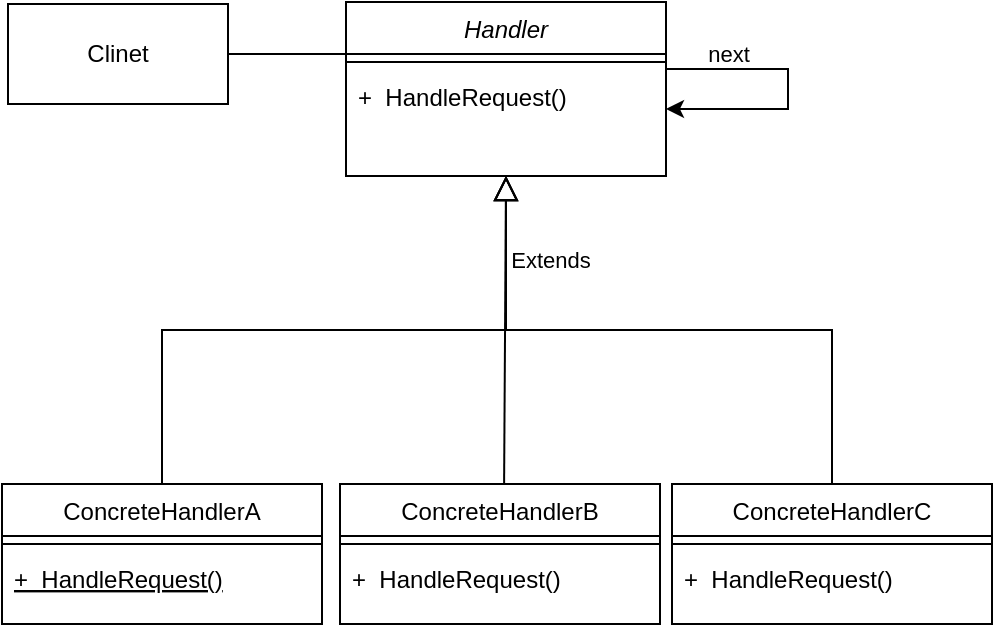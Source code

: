 <mxfile version="22.1.21" type="github">
  <diagram id="C5RBs43oDa-KdzZeNtuy" name="Page-1">
    <mxGraphModel dx="830" dy="439" grid="1" gridSize="10" guides="1" tooltips="1" connect="1" arrows="1" fold="1" page="1" pageScale="1" pageWidth="827" pageHeight="1169" math="0" shadow="0">
      <root>
        <mxCell id="WIyWlLk6GJQsqaUBKTNV-0" />
        <mxCell id="WIyWlLk6GJQsqaUBKTNV-1" parent="WIyWlLk6GJQsqaUBKTNV-0" />
        <mxCell id="_LkwICR5oa2rCTeM9bqj-21" value="" style="endArrow=block;endSize=10;endFill=0;shadow=0;strokeWidth=1;rounded=0;elbow=vertical;exitX=0.519;exitY=0.01;exitDx=0;exitDy=0;exitPerimeter=0;" edge="1" parent="WIyWlLk6GJQsqaUBKTNV-1">
          <mxGeometry width="160" relative="1" as="geometry">
            <mxPoint x="378.04" y="360.7" as="sourcePoint" />
            <mxPoint x="379" y="206" as="targetPoint" />
          </mxGeometry>
        </mxCell>
        <mxCell id="_LkwICR5oa2rCTeM9bqj-23" value="" style="group" vertex="1" connectable="0" parent="WIyWlLk6GJQsqaUBKTNV-1">
          <mxGeometry x="127" y="119" width="495" height="311" as="geometry" />
        </mxCell>
        <mxCell id="zkfFHV4jXpPFQw0GAbJ--0" value="Handler&#xa;" style="swimlane;fontStyle=2;align=center;verticalAlign=top;childLayout=stackLayout;horizontal=1;startSize=26;horizontalStack=0;resizeParent=1;resizeLast=0;collapsible=1;marginBottom=0;rounded=0;shadow=0;strokeWidth=1;" parent="_LkwICR5oa2rCTeM9bqj-23" vertex="1">
          <mxGeometry x="172" width="160" height="87" as="geometry">
            <mxRectangle x="230" y="140" width="160" height="26" as="alternateBounds" />
          </mxGeometry>
        </mxCell>
        <mxCell id="zkfFHV4jXpPFQw0GAbJ--4" value="" style="line;html=1;strokeWidth=1;align=left;verticalAlign=middle;spacingTop=-1;spacingLeft=3;spacingRight=3;rotatable=0;labelPosition=right;points=[];portConstraint=eastwest;" parent="zkfFHV4jXpPFQw0GAbJ--0" vertex="1">
          <mxGeometry y="26" width="160" height="8" as="geometry" />
        </mxCell>
        <mxCell id="zkfFHV4jXpPFQw0GAbJ--5" value="+  HandleRequest()&#xa;" style="text;align=left;verticalAlign=top;spacingLeft=4;spacingRight=4;overflow=hidden;rotatable=0;points=[[0,0.5],[1,0.5]];portConstraint=eastwest;" parent="zkfFHV4jXpPFQw0GAbJ--0" vertex="1">
          <mxGeometry y="34" width="160" height="26" as="geometry" />
        </mxCell>
        <mxCell id="zkfFHV4jXpPFQw0GAbJ--6" value="ConcreteHandlerA" style="swimlane;fontStyle=0;align=center;verticalAlign=top;childLayout=stackLayout;horizontal=1;startSize=26;horizontalStack=0;resizeParent=1;resizeLast=0;collapsible=1;marginBottom=0;rounded=0;shadow=0;strokeWidth=1;" parent="_LkwICR5oa2rCTeM9bqj-23" vertex="1">
          <mxGeometry y="241" width="160" height="70" as="geometry">
            <mxRectangle x="130" y="380" width="160" height="26" as="alternateBounds" />
          </mxGeometry>
        </mxCell>
        <mxCell id="zkfFHV4jXpPFQw0GAbJ--9" value="" style="line;html=1;strokeWidth=1;align=left;verticalAlign=middle;spacingTop=-1;spacingLeft=3;spacingRight=3;rotatable=0;labelPosition=right;points=[];portConstraint=eastwest;" parent="zkfFHV4jXpPFQw0GAbJ--6" vertex="1">
          <mxGeometry y="26" width="160" height="8" as="geometry" />
        </mxCell>
        <mxCell id="zkfFHV4jXpPFQw0GAbJ--10" value="+  HandleRequest()&#xa;" style="text;align=left;verticalAlign=top;spacingLeft=4;spacingRight=4;overflow=hidden;rotatable=0;points=[[0,0.5],[1,0.5]];portConstraint=eastwest;fontStyle=4" parent="zkfFHV4jXpPFQw0GAbJ--6" vertex="1">
          <mxGeometry y="34" width="160" height="26" as="geometry" />
        </mxCell>
        <mxCell id="zkfFHV4jXpPFQw0GAbJ--12" value="" style="endArrow=block;endSize=10;endFill=0;shadow=0;strokeWidth=1;rounded=0;edgeStyle=elbowEdgeStyle;elbow=vertical;" parent="_LkwICR5oa2rCTeM9bqj-23" source="zkfFHV4jXpPFQw0GAbJ--6" target="zkfFHV4jXpPFQw0GAbJ--0" edge="1">
          <mxGeometry width="160" relative="1" as="geometry">
            <mxPoint x="73" y="84" as="sourcePoint" />
            <mxPoint x="73" y="84" as="targetPoint" />
          </mxGeometry>
        </mxCell>
        <mxCell id="zkfFHV4jXpPFQw0GAbJ--13" value="ConcreteHandlerC" style="swimlane;fontStyle=0;align=center;verticalAlign=top;childLayout=stackLayout;horizontal=1;startSize=26;horizontalStack=0;resizeParent=1;resizeLast=0;collapsible=1;marginBottom=0;rounded=0;shadow=0;strokeWidth=1;" parent="_LkwICR5oa2rCTeM9bqj-23" vertex="1">
          <mxGeometry x="335" y="241" width="160" height="70" as="geometry">
            <mxRectangle x="340" y="380" width="170" height="26" as="alternateBounds" />
          </mxGeometry>
        </mxCell>
        <mxCell id="zkfFHV4jXpPFQw0GAbJ--15" value="" style="line;html=1;strokeWidth=1;align=left;verticalAlign=middle;spacingTop=-1;spacingLeft=3;spacingRight=3;rotatable=0;labelPosition=right;points=[];portConstraint=eastwest;" parent="zkfFHV4jXpPFQw0GAbJ--13" vertex="1">
          <mxGeometry y="26" width="160" height="8" as="geometry" />
        </mxCell>
        <mxCell id="zkfFHV4jXpPFQw0GAbJ--14" value="+  HandleRequest()&#xa;" style="text;align=left;verticalAlign=top;spacingLeft=4;spacingRight=4;overflow=hidden;rotatable=0;points=[[0,0.5],[1,0.5]];portConstraint=eastwest;" parent="zkfFHV4jXpPFQw0GAbJ--13" vertex="1">
          <mxGeometry y="34" width="160" height="26" as="geometry" />
        </mxCell>
        <mxCell id="zkfFHV4jXpPFQw0GAbJ--16" value="" style="endArrow=block;endSize=10;endFill=0;shadow=0;strokeWidth=1;rounded=0;edgeStyle=elbowEdgeStyle;elbow=vertical;" parent="_LkwICR5oa2rCTeM9bqj-23" source="zkfFHV4jXpPFQw0GAbJ--13" target="zkfFHV4jXpPFQw0GAbJ--0" edge="1">
          <mxGeometry width="160" relative="1" as="geometry">
            <mxPoint x="83" y="254" as="sourcePoint" />
            <mxPoint x="183" y="152" as="targetPoint" />
          </mxGeometry>
        </mxCell>
        <mxCell id="_LkwICR5oa2rCTeM9bqj-24" value="Extends" style="edgeLabel;html=1;align=center;verticalAlign=middle;resizable=0;points=[];" vertex="1" connectable="0" parent="zkfFHV4jXpPFQw0GAbJ--16">
          <mxGeometry x="0.701" y="2" relative="1" as="geometry">
            <mxPoint x="24" y="-6" as="offset" />
          </mxGeometry>
        </mxCell>
        <mxCell id="_LkwICR5oa2rCTeM9bqj-0" value="Clinet" style="html=1;whiteSpace=wrap;" vertex="1" parent="_LkwICR5oa2rCTeM9bqj-23">
          <mxGeometry x="3" y="1" width="110" height="50" as="geometry" />
        </mxCell>
        <mxCell id="_LkwICR5oa2rCTeM9bqj-2" style="edgeStyle=orthogonalEdgeStyle;rounded=0;orthogonalLoop=1;jettySize=auto;html=1;entryX=0.006;entryY=0.231;entryDx=0;entryDy=0;entryPerimeter=0;endArrow=none;endFill=0;" edge="1" parent="_LkwICR5oa2rCTeM9bqj-23" source="_LkwICR5oa2rCTeM9bqj-0">
          <mxGeometry relative="1" as="geometry">
            <mxPoint x="172.96" y="26.006" as="targetPoint" />
          </mxGeometry>
        </mxCell>
        <mxCell id="_LkwICR5oa2rCTeM9bqj-10" style="edgeStyle=orthogonalEdgeStyle;rounded=0;orthogonalLoop=1;jettySize=auto;html=1;" edge="1" parent="_LkwICR5oa2rCTeM9bqj-23" source="zkfFHV4jXpPFQw0GAbJ--0" target="zkfFHV4jXpPFQw0GAbJ--0">
          <mxGeometry relative="1" as="geometry">
            <mxPoint x="343" y="-9" as="sourcePoint" />
            <Array as="points">
              <mxPoint x="393" y="41" />
            </Array>
          </mxGeometry>
        </mxCell>
        <mxCell id="_LkwICR5oa2rCTeM9bqj-11" value="next" style="edgeLabel;html=1;align=center;verticalAlign=middle;resizable=0;points=[];" vertex="1" connectable="0" parent="_LkwICR5oa2rCTeM9bqj-10">
          <mxGeometry x="-0.379" y="-1" relative="1" as="geometry">
            <mxPoint x="-13" y="-9" as="offset" />
          </mxGeometry>
        </mxCell>
        <mxCell id="_LkwICR5oa2rCTeM9bqj-18" value="ConcreteHandlerB" style="swimlane;fontStyle=0;align=center;verticalAlign=top;childLayout=stackLayout;horizontal=1;startSize=26;horizontalStack=0;resizeParent=1;resizeLast=0;collapsible=1;marginBottom=0;rounded=0;shadow=0;strokeWidth=1;" vertex="1" parent="_LkwICR5oa2rCTeM9bqj-23">
          <mxGeometry x="169" y="241" width="160" height="70" as="geometry">
            <mxRectangle x="340" y="380" width="170" height="26" as="alternateBounds" />
          </mxGeometry>
        </mxCell>
        <mxCell id="_LkwICR5oa2rCTeM9bqj-19" value="" style="line;html=1;strokeWidth=1;align=left;verticalAlign=middle;spacingTop=-1;spacingLeft=3;spacingRight=3;rotatable=0;labelPosition=right;points=[];portConstraint=eastwest;" vertex="1" parent="_LkwICR5oa2rCTeM9bqj-18">
          <mxGeometry y="26" width="160" height="8" as="geometry" />
        </mxCell>
        <mxCell id="_LkwICR5oa2rCTeM9bqj-20" value="+  HandleRequest()&#xa;" style="text;align=left;verticalAlign=top;spacingLeft=4;spacingRight=4;overflow=hidden;rotatable=0;points=[[0,0.5],[1,0.5]];portConstraint=eastwest;" vertex="1" parent="_LkwICR5oa2rCTeM9bqj-18">
          <mxGeometry y="34" width="160" height="26" as="geometry" />
        </mxCell>
      </root>
    </mxGraphModel>
  </diagram>
</mxfile>
